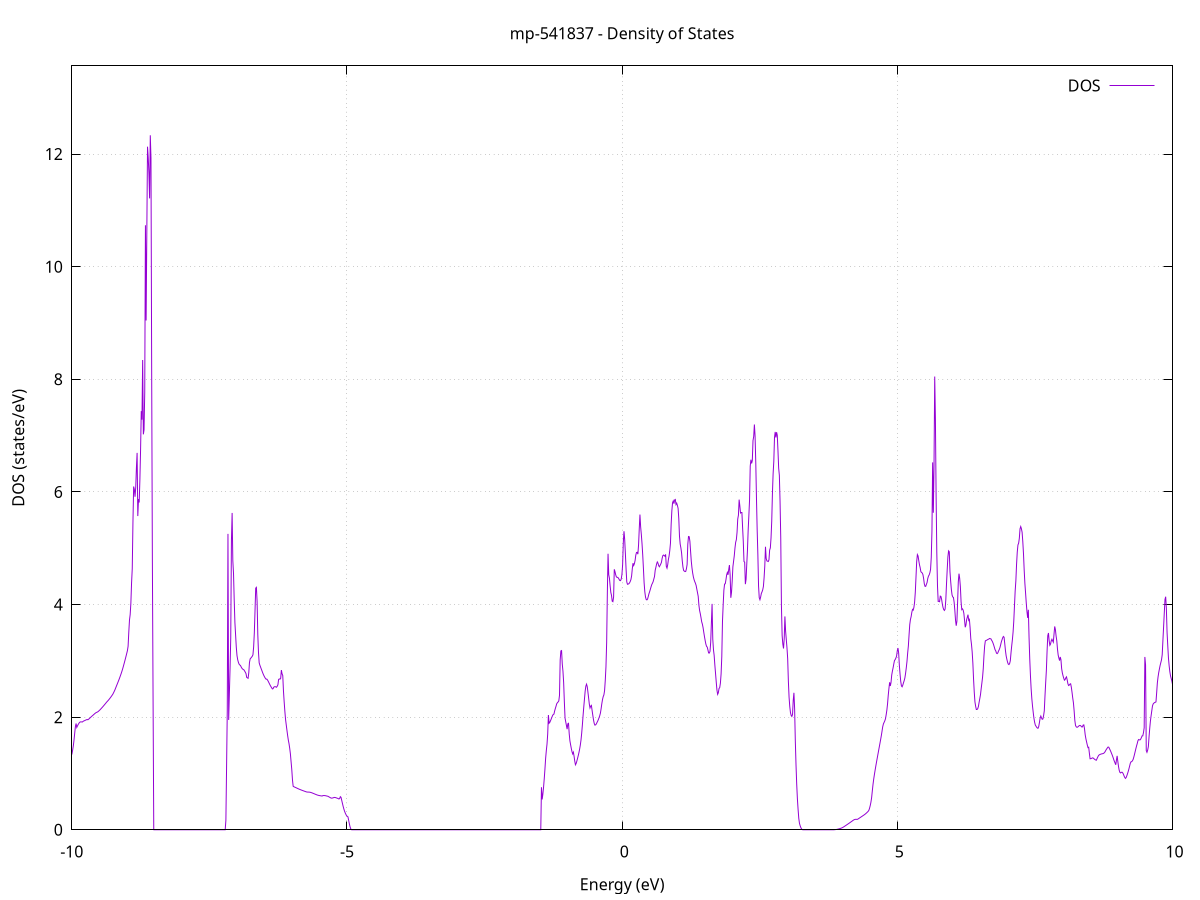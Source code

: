 set title 'mp-541837 - Density of States'
set xlabel 'Energy (eV)'
set ylabel 'DOS (states/eV)'
set grid
set xrange [-10:10]
set yrange [0:13.567]
set xzeroaxis lt -1
set terminal png size 800,600
set output 'mp-541837_dos_gnuplot.png'
plot '-' using 1:2 with lines title 'DOS'
-11.661300 0.000000
-11.648700 0.000000
-11.636100 0.000000
-11.623500 0.000000
-11.610900 0.000000
-11.598300 0.000000
-11.585700 0.000000
-11.573100 0.000000
-11.560500 0.000000
-11.547900 0.000000
-11.535300 0.000000
-11.522700 0.000000
-11.510100 0.000000
-11.497500 0.000000
-11.484900 0.000000
-11.472300 0.000000
-11.459700 0.000000
-11.447100 0.000000
-11.434500 0.000000
-11.421900 0.000000
-11.409300 0.000000
-11.396600 0.000000
-11.384000 0.000000
-11.371400 0.000000
-11.358800 0.000000
-11.346200 0.000000
-11.333600 0.000000
-11.321000 0.000000
-11.308400 0.000000
-11.295800 0.000000
-11.283200 0.000000
-11.270600 0.000000
-11.258000 0.000000
-11.245400 0.000000
-11.232800 0.000000
-11.220200 0.000000
-11.207600 0.000000
-11.195000 0.000000
-11.182400 0.000000
-11.169800 0.000000
-11.157200 0.000000
-11.144600 0.000000
-11.132000 0.000000
-11.119400 0.000000
-11.106800 0.000000
-11.094200 0.000000
-11.081600 0.000000
-11.069000 0.000000
-11.056400 0.000000
-11.043800 0.000000
-11.031200 0.000000
-11.018600 0.000000
-11.006000 0.000000
-10.993400 0.000000
-10.980800 0.000000
-10.968200 0.000000
-10.955600 0.000000
-10.943000 0.000000
-10.930400 0.000000
-10.917800 0.000000
-10.905200 0.000000
-10.892600 0.000000
-10.880000 0.000000
-10.867400 0.000000
-10.854700 0.000000
-10.842100 0.000000
-10.829500 0.000000
-10.816900 0.000000
-10.804300 0.000000
-10.791700 0.000000
-10.779100 0.000000
-10.766500 0.000000
-10.753900 0.000000
-10.741300 0.000000
-10.728700 0.000000
-10.716100 0.000000
-10.703500 0.000000
-10.690900 0.000000
-10.678300 0.000000
-10.665700 0.000000
-10.653100 0.000000
-10.640500 0.000000
-10.627900 0.000000
-10.615300 0.000000
-10.602700 0.000000
-10.590100 0.000000
-10.577500 0.000000
-10.564900 0.000000
-10.552300 0.000000
-10.539700 0.000000
-10.527100 0.000000
-10.514500 0.000700
-10.501900 0.098800
-10.489300 0.296000
-10.476700 0.546300
-10.464100 0.596100
-10.451500 0.750500
-10.438900 0.863900
-10.426300 0.852900
-10.413700 0.813000
-10.401100 0.852200
-10.388500 0.876800
-10.375900 0.882300
-10.363300 0.874800
-10.350700 0.863000
-10.338100 0.843800
-10.325500 0.831800
-10.312900 0.829400
-10.300200 0.842900
-10.287600 0.857400
-10.275000 0.872000
-10.262400 0.886500
-10.249800 0.900500
-10.237200 0.892000
-10.224600 0.889200
-10.212000 0.884100
-10.199400 0.869200
-10.186800 0.864100
-10.174200 0.863200
-10.161600 0.864400
-10.149000 0.867300
-10.136400 0.871700
-10.123800 0.878000
-10.111200 0.886200
-10.098600 0.894400
-10.086000 0.902600
-10.073400 0.910700
-10.060800 0.932000
-10.048200 1.019100
-10.035600 1.179900
-10.023000 1.252900
-10.010400 1.289200
-9.997800 1.345200
-9.985200 1.411600
-9.972600 1.488100
-9.960000 1.590100
-9.947400 1.712700
-9.934800 1.831000
-9.922200 1.887400
-9.909600 1.818100
-9.897000 1.844300
-9.884400 1.868100
-9.871800 1.888900
-9.859200 1.905700
-9.846600 1.915600
-9.834000 1.915500
-9.821400 1.916100
-9.808800 1.913600
-9.796200 1.924000
-9.783600 1.932600
-9.771000 1.936600
-9.758300 1.942900
-9.745700 1.948600
-9.733100 1.954300
-9.720500 1.958900
-9.707900 1.953800
-9.695300 1.963400
-9.682700 1.973900
-9.670100 1.985300
-9.657500 1.997300
-9.644900 2.008900
-9.632300 2.019800
-9.619700 2.030200
-9.607100 2.041300
-9.594500 2.052300
-9.581900 2.063200
-9.569300 2.073300
-9.556700 2.081700
-9.544100 2.087200
-9.531500 2.092700
-9.518900 2.101600
-9.506300 2.113000
-9.493700 2.124600
-9.481100 2.136900
-9.468500 2.150300
-9.455900 2.163900
-9.443300 2.177600
-9.430700 2.191700
-9.418100 2.206400
-9.405500 2.221100
-9.392900 2.235800
-9.380300 2.250900
-9.367700 2.266000
-9.355100 2.279900
-9.342500 2.292900
-9.329900 2.307300
-9.317300 2.322600
-9.304700 2.338200
-9.292100 2.354700
-9.279500 2.372100
-9.266900 2.389900
-9.254300 2.408000
-9.241700 2.432500
-9.229100 2.457300
-9.216400 2.484800
-9.203800 2.516100
-9.191200 2.547100
-9.178600 2.577700
-9.166000 2.608400
-9.153400 2.639500
-9.140800 2.671400
-9.128200 2.704500
-9.115600 2.738900
-9.103000 2.774100
-9.090400 2.811700
-9.077800 2.851600
-9.065200 2.894900
-9.052600 2.939800
-9.040000 2.985900
-9.027400 3.033000
-9.014800 3.081200
-9.002200 3.130300
-8.989600 3.180300
-8.977000 3.258500
-8.964400 3.508900
-8.951800 3.724400
-8.939200 3.821900
-8.926600 4.024800
-8.914000 4.383400
-8.901400 4.636500
-8.888800 5.462500
-8.876200 6.096300
-8.863600 6.048000
-8.851000 5.914500
-8.838400 6.075500
-8.825800 6.427500
-8.813200 6.693400
-8.800600 5.572200
-8.788000 5.873900
-8.775400 5.812700
-8.762800 6.208200
-8.750200 6.750100
-8.737600 7.435000
-8.725000 7.283900
-8.712400 8.342800
-8.699800 7.023000
-8.687200 7.105100
-8.674600 7.768400
-8.661900 10.735600
-8.649300 9.045200
-8.636700 10.615300
-8.624100 12.132200
-8.611500 11.941500
-8.598900 11.665100
-8.586300 11.213300
-8.573700 12.333900
-8.561100 11.929400
-8.548500 8.121800
-8.535900 4.818800
-8.523300 2.354800
-8.510700 0.000900
-8.498100 0.000000
-8.485500 0.000000
-8.472900 0.000000
-8.460300 0.000000
-8.447700 0.000000
-8.435100 0.000000
-8.422500 0.000000
-8.409900 0.000000
-8.397300 0.000000
-8.384700 0.000000
-8.372100 0.000000
-8.359500 0.000000
-8.346900 0.000000
-8.334300 0.000000
-8.321700 0.000000
-8.309100 0.000000
-8.296500 0.000000
-8.283900 0.000000
-8.271300 0.000000
-8.258700 0.000000
-8.246100 0.000000
-8.233500 0.000000
-8.220900 0.000000
-8.208300 0.000000
-8.195700 0.000000
-8.183100 0.000000
-8.170500 0.000000
-8.157900 0.000000
-8.145300 0.000000
-8.132700 0.000000
-8.120000 0.000000
-8.107400 0.000000
-8.094800 0.000000
-8.082200 0.000000
-8.069600 0.000000
-8.057000 0.000000
-8.044400 0.000000
-8.031800 0.000000
-8.019200 0.000000
-8.006600 0.000000
-7.994000 0.000000
-7.981400 0.000000
-7.968800 0.000000
-7.956200 0.000000
-7.943600 0.000000
-7.931000 0.000000
-7.918400 0.000000
-7.905800 0.000000
-7.893200 0.000000
-7.880600 0.000000
-7.868000 0.000000
-7.855400 0.000000
-7.842800 0.000000
-7.830200 0.000000
-7.817600 0.000000
-7.805000 0.000000
-7.792400 0.000000
-7.779800 0.000000
-7.767200 0.000000
-7.754600 0.000000
-7.742000 0.000000
-7.729400 0.000000
-7.716800 0.000000
-7.704200 0.000000
-7.691600 0.000000
-7.679000 0.000000
-7.666400 0.000000
-7.653800 0.000000
-7.641200 0.000000
-7.628600 0.000000
-7.616000 0.000000
-7.603400 0.000000
-7.590800 0.000000
-7.578100 0.000000
-7.565500 0.000000
-7.552900 0.000000
-7.540300 0.000000
-7.527700 0.000000
-7.515100 0.000000
-7.502500 0.000000
-7.489900 0.000000
-7.477300 0.000000
-7.464700 0.000000
-7.452100 0.000000
-7.439500 0.000000
-7.426900 0.000000
-7.414300 0.000000
-7.401700 0.000000
-7.389100 0.000000
-7.376500 0.000000
-7.363900 0.000000
-7.351300 0.000000
-7.338700 0.000000
-7.326100 0.000000
-7.313500 0.000000
-7.300900 0.000000
-7.288300 0.000000
-7.275700 0.000000
-7.263100 0.000000
-7.250500 0.000000
-7.237900 0.000000
-7.225300 0.000000
-7.212700 0.000000
-7.200100 0.167800
-7.187500 1.115200
-7.174900 2.118400
-7.162300 5.255100
-7.149700 1.951200
-7.137100 2.407100
-7.124500 2.862100
-7.111900 3.403200
-7.099300 5.135000
-7.086700 5.627100
-7.074100 4.779700
-7.061500 4.553600
-7.048900 4.082300
-7.036200 3.679100
-7.023600 3.460900
-7.011000 3.242900
-6.998400 3.095500
-6.985800 3.021500
-6.973200 2.975200
-6.960600 2.942300
-6.948000 2.926700
-6.935400 2.918800
-6.922800 2.892900
-6.910200 2.870900
-6.897600 2.856000
-6.885000 2.847200
-6.872400 2.840000
-6.859800 2.819500
-6.847200 2.798300
-6.834600 2.773300
-6.822000 2.707200
-6.809400 2.698600
-6.796800 2.690100
-6.784200 2.786000
-6.771600 2.970600
-6.759000 3.035700
-6.746400 3.049400
-6.733800 3.064700
-6.721200 3.081300
-6.708600 3.106000
-6.696000 3.245200
-6.683400 3.496800
-6.670800 3.888700
-6.658200 4.291600
-6.645600 4.305300
-6.633000 4.056000
-6.620400 3.472300
-6.607800 3.149800
-6.595200 2.964300
-6.582600 2.923500
-6.570000 2.890200
-6.557400 2.857000
-6.544800 2.823800
-6.532200 2.790500
-6.519600 2.759700
-6.507000 2.733100
-6.494400 2.709200
-6.481700 2.688700
-6.469100 2.674600
-6.456500 2.676200
-6.443900 2.660200
-6.431300 2.638000
-6.418700 2.612500
-6.406100 2.587900
-6.393500 2.563000
-6.380900 2.541400
-6.368300 2.521400
-6.355700 2.501300
-6.343100 2.505500
-6.330500 2.531900
-6.317900 2.539700
-6.305300 2.542200
-6.292700 2.537400
-6.280100 2.531500
-6.267500 2.550000
-6.254900 2.574900
-6.242300 2.668700
-6.229700 2.679400
-6.217100 2.674800
-6.204500 2.688300
-6.191900 2.836700
-6.179300 2.769100
-6.166700 2.740600
-6.154100 2.469300
-6.141500 2.277400
-6.128900 2.109200
-6.116300 1.963600
-6.103700 1.865300
-6.091100 1.770000
-6.078500 1.677300
-6.065900 1.594700
-6.053300 1.530500
-6.040700 1.448800
-6.028100 1.349800
-6.015500 1.209100
-6.002900 1.070800
-5.990300 0.886900
-5.977700 0.772800
-5.965100 0.764700
-5.952500 0.759000
-5.939800 0.753300
-5.927200 0.747600
-5.914600 0.741900
-5.902000 0.736200
-5.889400 0.730500
-5.876800 0.724800
-5.864200 0.719300
-5.851600 0.714200
-5.839000 0.709300
-5.826400 0.704600
-5.813800 0.700000
-5.801200 0.695400
-5.788600 0.690900
-5.776000 0.686400
-5.763400 0.681900
-5.750800 0.677400
-5.738200 0.673000
-5.725600 0.670700
-5.713000 0.669600
-5.700400 0.669500
-5.687800 0.669100
-5.675200 0.667000
-5.662600 0.664100
-5.650000 0.660400
-5.637400 0.656200
-5.624800 0.651300
-5.612200 0.646200
-5.599600 0.641100
-5.587000 0.636000
-5.574400 0.630900
-5.561800 0.625800
-5.549200 0.620800
-5.536600 0.616400
-5.524000 0.612900
-5.511400 0.609800
-5.498800 0.607100
-5.486200 0.604700
-5.473600 0.602600
-5.461000 0.600900
-5.448400 0.600200
-5.435800 0.607900
-5.423200 0.608100
-5.410600 0.607700
-5.397900 0.606300
-5.385300 0.603900
-5.372700 0.601000
-5.360100 0.597900
-5.347500 0.595800
-5.334900 0.588700
-5.322300 0.581600
-5.309700 0.574400
-5.297100 0.567300
-5.284500 0.561800
-5.271900 0.562500
-5.259300 0.565000
-5.246700 0.569000
-5.234100 0.573900
-5.221500 0.573800
-5.208900 0.571500
-5.196300 0.567700
-5.183700 0.563000
-5.171100 0.558600
-5.158500 0.553600
-5.145900 0.546700
-5.133300 0.555100
-5.120700 0.587300
-5.108100 0.576200
-5.095500 0.523700
-5.082900 0.470800
-5.070300 0.419300
-5.057700 0.372900
-5.045100 0.333800
-5.032500 0.300900
-5.019900 0.273600
-5.007300 0.251000
-4.994700 0.238500
-4.982100 0.229500
-4.969500 0.169500
-4.956900 0.108700
-4.944300 0.054200
-4.931700 0.018000
-4.919100 0.001300
-4.906500 0.000000
-4.893900 0.000000
-4.881300 0.000000
-4.868700 0.000000
-4.856100 0.000000
-4.843400 0.000000
-4.830800 0.000000
-4.818200 0.000000
-4.805600 0.000000
-4.793000 0.000000
-4.780400 0.000000
-4.767800 0.000000
-4.755200 0.000000
-4.742600 0.000000
-4.730000 0.000000
-4.717400 0.000000
-4.704800 0.000000
-4.692200 0.000000
-4.679600 0.000000
-4.667000 0.000000
-4.654400 0.000000
-4.641800 0.000000
-4.629200 0.000000
-4.616600 0.000000
-4.604000 0.000000
-4.591400 0.000000
-4.578800 0.000000
-4.566200 0.000000
-4.553600 0.000000
-4.541000 0.000000
-4.528400 0.000000
-4.515800 0.000000
-4.503200 0.000000
-4.490600 0.000000
-4.478000 0.000000
-4.465400 0.000000
-4.452800 0.000000
-4.440200 0.000000
-4.427600 0.000000
-4.415000 0.000000
-4.402400 0.000000
-4.389800 0.000000
-4.377200 0.000000
-4.364600 0.000000
-4.352000 0.000000
-4.339400 0.000000
-4.326800 0.000000
-4.314200 0.000000
-4.301500 0.000000
-4.288900 0.000000
-4.276300 0.000000
-4.263700 0.000000
-4.251100 0.000000
-4.238500 0.000000
-4.225900 0.000000
-4.213300 0.000000
-4.200700 0.000000
-4.188100 0.000000
-4.175500 0.000000
-4.162900 0.000000
-4.150300 0.000000
-4.137700 0.000000
-4.125100 0.000000
-4.112500 0.000000
-4.099900 0.000000
-4.087300 0.000000
-4.074700 0.000000
-4.062100 0.000000
-4.049500 0.000000
-4.036900 0.000000
-4.024300 0.000000
-4.011700 0.000000
-3.999100 0.000000
-3.986500 0.000000
-3.973900 0.000000
-3.961300 0.000000
-3.948700 0.000000
-3.936100 0.000000
-3.923500 0.000000
-3.910900 0.000000
-3.898300 0.000000
-3.885700 0.000000
-3.873100 0.000000
-3.860500 0.000000
-3.847900 0.000000
-3.835300 0.000000
-3.822700 0.000000
-3.810100 0.000000
-3.797500 0.000000
-3.784900 0.000000
-3.772300 0.000000
-3.759600 0.000000
-3.747000 0.000000
-3.734400 0.000000
-3.721800 0.000000
-3.709200 0.000000
-3.696600 0.000000
-3.684000 0.000000
-3.671400 0.000000
-3.658800 0.000000
-3.646200 0.000000
-3.633600 0.000000
-3.621000 0.000000
-3.608400 0.000000
-3.595800 0.000000
-3.583200 0.000000
-3.570600 0.000000
-3.558000 0.000000
-3.545400 0.000000
-3.532800 0.000000
-3.520200 0.000000
-3.507600 0.000000
-3.495000 0.000000
-3.482400 0.000000
-3.469800 0.000000
-3.457200 0.000000
-3.444600 0.000000
-3.432000 0.000000
-3.419400 0.000000
-3.406800 0.000000
-3.394200 0.000000
-3.381600 0.000000
-3.369000 0.000000
-3.356400 0.000000
-3.343800 0.000000
-3.331200 0.000000
-3.318600 0.000000
-3.306000 0.000000
-3.293400 0.000000
-3.280800 0.000000
-3.268200 0.000000
-3.255600 0.000000
-3.243000 0.000000
-3.230400 0.000000
-3.217800 0.000000
-3.205100 0.000000
-3.192500 0.000000
-3.179900 0.000000
-3.167300 0.000000
-3.154700 0.000000
-3.142100 0.000000
-3.129500 0.000000
-3.116900 0.000000
-3.104300 0.000000
-3.091700 0.000000
-3.079100 0.000000
-3.066500 0.000000
-3.053900 0.000000
-3.041300 0.000000
-3.028700 0.000000
-3.016100 0.000000
-3.003500 0.000000
-2.990900 0.000000
-2.978300 0.000000
-2.965700 0.000000
-2.953100 0.000000
-2.940500 0.000000
-2.927900 0.000000
-2.915300 0.000000
-2.902700 0.000000
-2.890100 0.000000
-2.877500 0.000000
-2.864900 0.000000
-2.852300 0.000000
-2.839700 0.000000
-2.827100 0.000000
-2.814500 0.000000
-2.801900 0.000000
-2.789300 0.000000
-2.776700 0.000000
-2.764100 0.000000
-2.751500 0.000000
-2.738900 0.000000
-2.726300 0.000000
-2.713700 0.000000
-2.701100 0.000000
-2.688500 0.000000
-2.675900 0.000000
-2.663200 0.000000
-2.650600 0.000000
-2.638000 0.000000
-2.625400 0.000000
-2.612800 0.000000
-2.600200 0.000000
-2.587600 0.000000
-2.575000 0.000000
-2.562400 0.000000
-2.549800 0.000000
-2.537200 0.000000
-2.524600 0.000000
-2.512000 0.000000
-2.499400 0.000000
-2.486800 0.000000
-2.474200 0.000000
-2.461600 0.000000
-2.449000 0.000000
-2.436400 0.000000
-2.423800 0.000000
-2.411200 0.000000
-2.398600 0.000000
-2.386000 0.000000
-2.373400 0.000000
-2.360800 0.000000
-2.348200 0.000000
-2.335600 0.000000
-2.323000 0.000000
-2.310400 0.000000
-2.297800 0.000000
-2.285200 0.000000
-2.272600 0.000000
-2.260000 0.000000
-2.247400 0.000000
-2.234800 0.000000
-2.222200 0.000000
-2.209600 0.000000
-2.197000 0.000000
-2.184400 0.000000
-2.171800 0.000000
-2.159200 0.000000
-2.146600 0.000000
-2.134000 0.000000
-2.121300 0.000000
-2.108700 0.000000
-2.096100 0.000000
-2.083500 0.000000
-2.070900 0.000000
-2.058300 0.000000
-2.045700 0.000000
-2.033100 0.000000
-2.020500 0.000000
-2.007900 0.000000
-1.995300 0.000000
-1.982700 0.000000
-1.970100 0.000000
-1.957500 0.000000
-1.944900 0.000000
-1.932300 0.000000
-1.919700 0.000000
-1.907100 0.000000
-1.894500 0.000000
-1.881900 0.000000
-1.869300 0.000000
-1.856700 0.000000
-1.844100 0.000000
-1.831500 0.000000
-1.818900 0.000000
-1.806300 0.000000
-1.793700 0.000000
-1.781100 0.000000
-1.768500 0.000000
-1.755900 0.000000
-1.743300 0.000000
-1.730700 0.000000
-1.718100 0.000000
-1.705500 0.000000
-1.692900 0.000000
-1.680300 0.000000
-1.667700 0.000000
-1.655100 0.000000
-1.642500 0.000000
-1.629900 0.000000
-1.617300 0.000000
-1.604700 0.000000
-1.592100 0.000000
-1.579500 0.000000
-1.566800 0.000000
-1.554200 0.000000
-1.541600 0.000000
-1.529000 0.000000
-1.516400 0.000000
-1.503800 0.000000
-1.491200 0.000000
-1.478600 0.000000
-1.466000 0.755600
-1.453400 0.538500
-1.440800 0.631200
-1.428200 0.752200
-1.415600 0.904300
-1.403000 1.075500
-1.390400 1.267100
-1.377800 1.406400
-1.365200 1.521900
-1.352600 1.701900
-1.340000 2.037800
-1.327400 1.892500
-1.314800 1.906800
-1.302200 1.935300
-1.289600 1.965700
-1.277000 1.997200
-1.264400 2.027900
-1.251800 2.047900
-1.239200 2.054500
-1.226600 2.110100
-1.214000 2.153800
-1.201400 2.194100
-1.188800 2.237600
-1.176200 2.256900
-1.163600 2.270300
-1.151000 2.288700
-1.138400 2.386300
-1.125800 3.017300
-1.113200 3.176600
-1.100600 3.182500
-1.088000 2.944500
-1.075400 2.815500
-1.062800 2.613400
-1.050200 2.274400
-1.037600 1.983200
-1.024900 1.917000
-1.012300 1.851800
-0.999700 1.787200
-0.987100 1.882500
-0.974500 1.890600
-0.961900 1.707900
-0.949300 1.581200
-0.936700 1.511400
-0.924100 1.445900
-0.911500 1.387400
-0.898900 1.348000
-0.886300 1.377700
-0.873700 1.307000
-0.861100 1.219500
-0.848500 1.153900
-0.835900 1.177600
-0.823300 1.218800
-0.810700 1.266200
-0.798100 1.315300
-0.785500 1.368200
-0.772900 1.430200
-0.760300 1.502400
-0.747700 1.593300
-0.735100 1.715000
-0.722500 1.862900
-0.709900 2.029100
-0.697300 2.180400
-0.684700 2.320900
-0.672100 2.461200
-0.659500 2.550000
-0.646900 2.585900
-0.634300 2.542600
-0.621700 2.444800
-0.609100 2.340000
-0.596500 2.231200
-0.583900 2.163700
-0.571300 2.196100
-0.558700 2.209200
-0.546100 2.119500
-0.533500 2.035700
-0.520900 1.955000
-0.508300 1.892500
-0.495700 1.859100
-0.483000 1.862300
-0.470400 1.877800
-0.457800 1.903800
-0.445200 1.927900
-0.432600 1.956800
-0.420000 1.989800
-0.407400 2.025600
-0.394800 2.072500
-0.382200 2.149300
-0.369600 2.237900
-0.357000 2.311900
-0.344400 2.364800
-0.331800 2.394300
-0.319200 2.472000
-0.306600 2.652500
-0.294000 2.896200
-0.281400 3.326000
-0.268800 4.213800
-0.256200 4.902600
-0.243600 4.530000
-0.231000 4.468500
-0.218400 4.333300
-0.205800 4.215500
-0.193200 4.162600
-0.180600 4.059600
-0.168000 4.051200
-0.155400 4.134200
-0.142800 4.625800
-0.130200 4.585100
-0.117600 4.530100
-0.105000 4.492400
-0.092400 4.482900
-0.079800 4.483200
-0.067200 4.468000
-0.054600 4.446400
-0.042000 4.426500
-0.029400 4.424500
-0.016800 4.453300
-0.004200 4.530900
0.008400 4.700600
0.021000 5.100200
0.033600 5.302600
0.046200 5.155300
0.058800 4.904700
0.071500 4.626000
0.084100 4.402600
0.096700 4.360300
0.109300 4.363200
0.121900 4.370200
0.134500 4.385200
0.147100 4.410500
0.159700 4.444100
0.172300 4.510900
0.184900 4.640000
0.197500 4.734900
0.210100 4.694500
0.222700 4.726800
0.235300 4.782800
0.247900 4.876600
0.260500 4.924400
0.273100 4.927700
0.285700 4.895200
0.298300 5.059600
0.310900 5.345500
0.323500 5.597700
0.336100 5.379200
0.348700 5.243500
0.361300 5.080100
0.373900 4.882300
0.386500 4.644000
0.399100 4.388700
0.411700 4.228200
0.424300 4.135000
0.436900 4.089800
0.449500 4.082500
0.462100 4.097600
0.474700 4.144100
0.487300 4.192700
0.499900 4.229700
0.512500 4.271200
0.525100 4.313900
0.537700 4.353300
0.550300 4.378000
0.562900 4.406200
0.575500 4.452600
0.588100 4.498600
0.600700 4.608800
0.613400 4.662300
0.626000 4.720000
0.638600 4.757100
0.651200 4.736000
0.663800 4.690700
0.676400 4.671100
0.689000 4.694100
0.701600 4.719200
0.714200 4.750100
0.726800 4.821500
0.739400 4.868800
0.752000 4.879200
0.764600 4.869300
0.777200 4.858500
0.789800 4.891300
0.802400 4.679100
0.815000 4.646300
0.827600 4.705000
0.840200 4.800300
0.852800 4.862200
0.865400 4.957700
0.878000 5.089700
0.890600 5.427300
0.903200 5.667100
0.915800 5.807500
0.928400 5.840400
0.941000 5.791600
0.953600 5.858400
0.966200 5.866300
0.978800 5.776700
0.991400 5.799900
1.004000 5.760100
1.016600 5.710200
1.029200 5.527700
1.041800 5.216200
1.054400 5.075100
1.067000 5.007800
1.079600 4.921600
1.092200 4.777600
1.104800 4.666900
1.117400 4.604500
1.130000 4.594400
1.142600 4.585200
1.155300 4.588500
1.167900 4.635300
1.180500 4.711300
1.193100 5.072100
1.205700 5.208500
1.218300 5.205300
1.230900 5.124500
1.243500 4.946000
1.256100 4.772700
1.268700 4.652000
1.281300 4.561200
1.293900 4.492200
1.306500 4.443700
1.319100 4.407600
1.331700 4.378300
1.344300 4.339300
1.356900 4.273900
1.369500 4.209500
1.382100 4.145900
1.394700 3.989700
1.407300 3.895500
1.419900 3.838000
1.432500 3.769600
1.445100 3.694400
1.457700 3.652300
1.470300 3.591600
1.482900 3.509700
1.495500 3.431800
1.508100 3.362600
1.520700 3.299600
1.533300 3.258500
1.545900 3.244400
1.558500 3.195200
1.571100 3.140500
1.583700 3.138100
1.596300 3.168200
1.608900 3.329500
1.621500 3.668800
1.634100 4.012300
1.646700 3.386900
1.659300 3.198400
1.671900 3.096500
1.684500 2.924300
1.697200 2.774800
1.709800 2.623800
1.722400 2.482200
1.735000 2.404900
1.747600 2.432600
1.760200 2.509100
1.772800 2.524700
1.785400 2.604300
1.798000 2.768500
1.810600 3.076000
1.823200 3.704700
1.835800 3.997500
1.848400 4.252600
1.861000 4.363300
1.873600 4.369300
1.886200 4.441100
1.898800 4.525600
1.911400 4.569000
1.924000 4.528700
1.936600 4.623300
1.949200 4.701700
1.961800 4.529800
1.974400 4.120000
1.987000 4.215200
1.999600 4.416500
2.012200 4.669000
2.024800 4.768200
2.037400 4.866700
2.050000 5.003200
2.062600 5.105200
2.075200 5.152400
2.087800 5.283300
2.100400 5.518300
2.113000 5.587100
2.125600 5.863900
2.138200 5.754200
2.150800 5.625800
2.163400 5.635000
2.176000 5.635000
2.188600 5.369900
2.201200 5.118100
2.213800 4.765000
2.226400 4.752600
2.239000 4.362200
2.251700 4.448900
2.264300 4.717700
2.276900 4.963300
2.289500 5.311800
2.302100 5.574300
2.314700 5.852000
2.327300 6.459400
2.339900 6.572500
2.352500 6.506700
2.365100 6.555700
2.377700 6.911400
2.390300 6.985000
2.402900 7.197700
2.415500 6.989900
2.428100 6.518600
2.440700 5.892400
2.453300 5.332200
2.465900 4.890700
2.478500 4.328700
2.491100 4.121500
2.503700 4.085700
2.516300 4.132400
2.528900 4.196500
2.541500 4.225100
2.554100 4.260800
2.566700 4.321300
2.579300 4.476700
2.591900 4.687500
2.604500 5.026300
2.617100 4.820000
2.629700 4.775200
2.642300 4.770100
2.654900 4.764200
2.667500 4.793400
2.680100 4.966600
2.692700 5.005900
2.705300 5.184200
2.717900 5.480100
2.730500 5.963700
2.743100 6.322300
2.755700 6.543000
2.768300 6.967000
2.780900 7.066100
2.793600 6.967100
2.806200 7.060900
2.818800 7.006900
2.831400 6.733800
2.844000 6.422100
2.856600 6.295200
2.869200 5.833500
2.881800 5.182500
2.894400 3.974400
2.907000 3.449300
2.919600 3.297900
2.932200 3.219800
2.944800 3.394900
2.957400 3.789500
2.970000 3.528400
2.982600 3.378500
2.995200 3.230300
3.007800 3.038100
3.020400 2.637600
3.033000 2.354600
3.045600 2.189800
3.058200 2.080800
3.070800 2.031300
3.083400 2.013500
3.096000 2.047000
3.108600 2.298000
3.121200 2.432700
3.133800 2.154100
3.146400 1.585000
3.159000 1.158300
3.171600 0.814300
3.184200 0.550900
3.196800 0.363400
3.209400 0.203900
3.222000 0.114500
3.234600 0.071400
3.247200 0.038300
3.259800 0.015500
3.272400 0.002800
3.285000 0.000000
3.297600 0.000000
3.310200 0.000000
3.322800 0.000000
3.335500 0.000000
3.348100 0.000000
3.360700 0.000000
3.373300 0.000000
3.385900 0.000000
3.398500 0.000000
3.411100 0.000000
3.423700 0.000000
3.436300 0.000000
3.448900 0.000000
3.461500 0.000000
3.474100 0.000000
3.486700 0.000000
3.499300 0.000000
3.511900 0.000000
3.524500 0.000000
3.537100 0.000000
3.549700 0.000000
3.562300 0.000000
3.574900 0.000000
3.587500 0.000000
3.600100 0.000000
3.612700 0.000000
3.625300 0.000000
3.637900 0.000000
3.650500 0.000000
3.663100 0.000000
3.675700 0.000000
3.688300 0.000000
3.700900 0.000000
3.713500 0.000000
3.726100 0.000000
3.738700 0.000000
3.751300 0.000000
3.763900 0.000000
3.776500 0.000000
3.789100 0.000000
3.801700 0.000000
3.814300 0.000000
3.826900 0.000000
3.839500 0.000200
3.852100 0.000800
3.864700 0.001800
3.877300 0.003300
3.890000 0.005200
3.902600 0.007500
3.915200 0.010100
3.927800 0.013100
3.940400 0.016400
3.953000 0.020100
3.965600 0.024100
3.978200 0.028400
3.990800 0.033200
4.003400 0.038900
4.016000 0.045700
4.028600 0.053400
4.041200 0.061600
4.053800 0.069800
4.066400 0.078100
4.079000 0.086500
4.091600 0.094900
4.104200 0.103300
4.116800 0.111800
4.129400 0.120400
4.142000 0.129000
4.154600 0.137700
4.167200 0.146400
4.179800 0.155300
4.192400 0.164500
4.205000 0.172800
4.217600 0.179300
4.230200 0.183800
4.242800 0.186000
4.255400 0.186200
4.268000 0.183900
4.280600 0.188100
4.293200 0.196200
4.305800 0.204400
4.318400 0.212600
4.331000 0.220900
4.343600 0.229200
4.356200 0.237400
4.368800 0.245800
4.381400 0.254100
4.394000 0.262400
4.406600 0.271200
4.419200 0.280900
4.431900 0.291600
4.444500 0.302800
4.457100 0.314700
4.469700 0.327300
4.482300 0.344300
4.494900 0.380300
4.507500 0.429000
4.520100 0.488100
4.532700 0.567900
4.545300 0.687300
4.557900 0.802200
4.570500 0.896800
4.583100 0.978400
4.595700 1.053900
4.608300 1.126400
4.620900 1.196900
4.633500 1.265000
4.646100 1.332500
4.658700 1.399500
4.671300 1.466800
4.683900 1.533100
4.696500 1.600700
4.709100 1.670300
4.721700 1.747700
4.734300 1.828400
4.746900 1.879100
4.759500 1.906800
4.772100 1.934200
4.784700 1.969700
4.797300 2.041800
4.809900 2.124100
4.822500 2.237400
4.835100 2.389100
4.847700 2.511600
4.860300 2.619300
4.872900 2.553700
4.885500 2.616300
4.898100 2.747100
4.910700 2.817900
4.923300 2.877200
4.935900 2.944400
4.948500 3.006400
4.961100 3.022200
4.973800 3.049600
4.986400 3.083900
4.999000 3.176300
5.011600 3.228000
5.024200 3.141200
5.036800 2.923700
5.049400 2.767100
5.062000 2.635900
5.074600 2.554800
5.087200 2.539400
5.099800 2.569200
5.112400 2.612000
5.125000 2.649600
5.137600 2.698200
5.150200 2.779500
5.162800 2.877300
5.175400 2.988200
5.188000 3.139100
5.200600 3.264000
5.213200 3.460500
5.225800 3.643000
5.238400 3.735200
5.251000 3.786200
5.263600 3.862400
5.276200 3.914100
5.288800 3.902100
5.301400 3.949700
5.314000 4.043000
5.326600 4.217000
5.339200 4.484200
5.351800 4.762000
5.364400 4.887300
5.377000 4.863100
5.389600 4.782500
5.402200 4.708900
5.414800 4.657200
5.427400 4.586100
5.440000 4.569300
5.452600 4.561200
5.465200 4.532100
5.477800 4.463200
5.490400 4.368000
5.503000 4.324000
5.515600 4.322700
5.528300 4.358400
5.540900 4.392700
5.553500 4.463600
5.566100 4.505400
5.578700 4.526600
5.591300 4.563300
5.603900 4.624900
5.616500 4.835700
5.629100 5.303400
5.641700 6.524800
5.654300 5.631100
5.666900 6.473600
5.679500 8.049900
5.692100 7.291200
5.704700 5.941000
5.717300 4.922500
5.729900 4.330800
5.742500 4.055700
5.755100 4.058500
5.767700 4.051300
5.780300 4.149800
5.792900 4.142700
5.805500 4.088800
5.818100 4.007700
5.830700 3.947800
5.843300 3.909700
5.855900 3.895600
5.868500 3.920000
5.881100 4.084600
5.893700 4.365800
5.906300 4.616700
5.918900 4.848100
5.931500 4.953600
5.944100 4.937400
5.956700 4.585000
5.969300 4.414300
5.981900 4.267400
5.994500 4.170800
6.007100 4.135600
6.019700 4.125900
6.032300 4.041700
6.044900 3.899800
6.057500 3.723200
6.070200 3.624300
6.082800 3.705500
6.095400 4.045500
6.108000 4.404000
6.120600 4.549000
6.133200 4.465100
6.145800 4.315000
6.158400 4.051100
6.171000 3.910300
6.183600 3.923800
6.196200 3.901500
6.208800 3.845200
6.221400 3.723900
6.234000 3.596900
6.246600 3.634200
6.259200 3.730100
6.271800 3.776700
6.284400 3.820500
6.297000 3.719100
6.309600 3.735700
6.322200 3.588800
6.334800 3.393900
6.347400 3.294300
6.360000 3.159800
6.372600 2.959200
6.385200 2.676300
6.397800 2.445900
6.410400 2.270200
6.423000 2.194600
6.435600 2.136200
6.448200 2.136500
6.460800 2.149700
6.473400 2.189900
6.486000 2.262800
6.498600 2.329600
6.511200 2.400000
6.523800 2.506600
6.536400 2.606500
6.549000 2.710700
6.561600 2.863300
6.574200 3.088300
6.586800 3.264600
6.599400 3.354600
6.612100 3.362300
6.624700 3.366500
6.637300 3.376000
6.649900 3.381800
6.662500 3.387500
6.675100 3.397500
6.687700 3.394000
6.700300 3.391300
6.712900 3.366800
6.725500 3.347300
6.738100 3.317600
6.750700 3.282200
6.763300 3.240600
6.775900 3.198000
6.788500 3.177300
6.801100 3.137700
6.813700 3.128800
6.826300 3.141700
6.838900 3.174600
6.851500 3.199200
6.864100 3.232700
6.876700 3.281600
6.889300 3.334200
6.901900 3.372300
6.914500 3.410700
6.927100 3.432900
6.939700 3.420000
6.952300 3.304300
6.964900 3.180800
6.977500 3.088500
6.990100 3.028800
7.002700 2.978000
7.015300 2.943400
7.027900 2.934200
7.040500 2.952000
7.053100 3.002300
7.065700 3.142500
7.078300 3.266200
7.090900 3.376800
7.103500 3.513000
7.116100 3.706900
7.128700 3.976000
7.141300 4.240600
7.153900 4.421600
7.166600 4.714100
7.179200 4.930000
7.191800 5.058800
7.204400 5.090000
7.217000 5.177800
7.229600 5.345500
7.242200 5.385100
7.254800 5.346200
7.267400 5.283200
7.280000 5.115500
7.292600 4.899100
7.305200 4.611500
7.317800 4.376900
7.330400 4.205000
7.343000 4.026600
7.355600 3.874400
7.368200 3.763700
7.380800 3.907000
7.393400 3.423000
7.406000 3.040100
7.418600 2.744000
7.431200 2.508100
7.443800 2.330800
7.456400 2.198300
7.469000 2.086800
7.481600 1.984800
7.494200 1.912600
7.506800 1.861800
7.519400 1.840200
7.532000 1.820700
7.544600 1.806300
7.557200 1.803400
7.569800 1.836600
7.582400 1.905900
7.595000 1.984400
7.607600 2.019500
7.620200 1.986100
7.632800 1.961600
7.645400 1.968100
7.658000 2.028600
7.670600 2.113900
7.683200 2.378400
7.695800 2.615000
7.708500 2.834300
7.721100 3.172200
7.733700 3.446600
7.746300 3.494600
7.758900 3.354700
7.771500 3.276500
7.784100 3.298600
7.796700 3.355500
7.809300 3.383600
7.821900 3.356000
7.834500 3.331000
7.847100 3.473000
7.859700 3.611300
7.872300 3.556000
7.884900 3.441000
7.897500 3.357500
7.910100 3.209200
7.922700 3.102800
7.935300 3.049700
7.947900 3.004800
7.960500 3.068600
7.973100 3.019900
7.985700 2.863700
7.998300 2.787200
8.010900 2.735400
8.023500 2.693000
8.036100 2.656600
8.048700 2.666900
8.061300 2.698300
8.073900 2.715700
8.086500 2.662300
8.099100 2.595400
8.111700 2.562100
8.124300 2.569300
8.136900 2.586900
8.149500 2.592800
8.162100 2.530100
8.174700 2.439700
8.187300 2.339900
8.199900 2.254400
8.212500 2.114500
8.225100 1.944000
8.237700 1.853600
8.250400 1.829300
8.263000 1.820400
8.275600 1.823100
8.288200 1.834700
8.300800 1.846100
8.313400 1.852600
8.326000 1.851400
8.338600 1.840500
8.351200 1.825800
8.363800 1.826900
8.376400 1.860000
8.389000 1.862900
8.401600 1.790800
8.414200 1.684300
8.426800 1.614500
8.439400 1.558800
8.452000 1.504500
8.464600 1.459200
8.477200 1.465400
8.489800 1.358300
8.502400 1.260800
8.515000 1.262700
8.527600 1.267900
8.540200 1.274100
8.552800 1.278000
8.565400 1.268700
8.578000 1.257700
8.590600 1.246900
8.603200 1.239700
8.615800 1.234800
8.628400 1.262400
8.641000 1.290100
8.653600 1.313600
8.666200 1.328900
8.678800 1.335700
8.691400 1.341000
8.704000 1.345500
8.716600 1.348900
8.729200 1.351100
8.741800 1.354300
8.754400 1.362400
8.767000 1.374700
8.779600 1.394600
8.792200 1.418200
8.804900 1.436900
8.817500 1.454600
8.830100 1.470000
8.842700 1.465300
8.855300 1.439800
8.867900 1.413700
8.880500 1.385600
8.893100 1.355000
8.905700 1.324000
8.918300 1.289600
8.930900 1.251500
8.943500 1.216800
8.956100 1.185700
8.968700 1.154400
8.981300 1.237600
8.993900 1.312300
9.006500 1.213900
9.019100 1.123300
9.031700 1.057100
9.044300 1.019600
9.056900 1.009600
9.069500 1.019400
9.082100 1.022900
9.094700 1.011600
9.107300 0.989100
9.119900 0.956400
9.132500 0.929400
9.145100 0.912600
9.157700 0.927100
9.170300 0.959200
9.182900 0.995800
9.195500 1.036300
9.208100 1.081800
9.220700 1.130300
9.233300 1.180600
9.245900 1.206900
9.258500 1.210200
9.271100 1.224400
9.283700 1.247200
9.296300 1.287800
9.308900 1.336100
9.321500 1.388200
9.334100 1.439100
9.346800 1.488800
9.359400 1.532300
9.372000 1.581900
9.384600 1.603100
9.397200 1.597400
9.409800 1.595900
9.422400 1.610500
9.435000 1.636600
9.447600 1.667700
9.460200 1.668500
9.472800 1.726000
9.485400 1.811500
9.498000 3.069200
9.510600 2.927500
9.523200 1.407100
9.535800 1.375800
9.548400 1.413400
9.561000 1.475400
9.573600 1.647800
9.586200 1.799400
9.598800 1.932400
9.611400 2.027100
9.624000 2.115300
9.636600 2.201900
9.649200 2.235500
9.661800 2.249000
9.674400 2.259900
9.687000 2.264100
9.699600 2.270500
9.712200 2.432700
9.724800 2.608700
9.737400 2.714300
9.750000 2.793000
9.762600 2.858500
9.775200 2.919600
9.787800 2.969200
9.800400 3.018900
9.813000 3.108500
9.825600 3.356600
9.838200 3.601700
9.850800 3.850500
9.863400 4.090800
9.876000 4.139300
9.888700 3.927000
9.901300 3.505000
9.913900 3.272500
9.926500 3.050600
9.939100 2.912200
9.951700 2.807600
9.964300 2.731600
9.976900 2.686800
9.989500 2.637100
10.002100 2.572800
10.014700 2.502000
10.027300 2.398000
10.039900 2.302000
10.052500 2.219200
10.065100 2.161400
10.077700 2.118200
10.090300 2.088600
10.102900 2.071200
10.115500 2.180100
10.128100 2.154900
10.140700 2.159700
10.153300 2.163700
10.165900 2.127200
10.178500 2.094300
10.191100 2.097100
10.203700 2.051900
10.216300 1.868600
10.228900 1.736800
10.241500 1.644000
10.254100 1.586600
10.266700 1.553200
10.279300 1.535200
10.291900 1.522600
10.304500 1.517500
10.317100 1.523100
10.329700 1.539100
10.342300 1.566900
10.354900 1.618500
10.367500 1.717800
10.380100 1.827000
10.392700 1.946800
10.405300 2.150100
10.417900 2.282600
10.430500 2.398700
10.443200 2.572700
10.455800 2.646500
10.468400 2.653400
10.481000 2.671900
10.493600 2.786100
10.506200 3.037000
10.518800 3.323400
10.531400 3.541600
10.544000 3.727600
10.556600 3.745900
10.569200 3.555500
10.581800 3.522200
10.594400 3.485500
10.607000 3.372300
10.619600 3.221800
10.632200 2.951700
10.644800 2.763800
10.657400 2.772000
10.670000 2.818200
10.682600 2.860400
10.695200 2.905600
10.707800 2.948700
10.720400 2.976900
10.733000 3.021700
10.745600 3.072400
10.758200 3.134100
10.770800 3.163200
10.783400 3.174300
10.796000 3.194200
10.808600 3.220400
10.821200 3.083200
10.833800 2.954400
10.846400 2.885400
10.859000 2.871200
10.871600 2.873800
10.884200 2.841700
10.896800 2.797000
10.909400 2.763300
10.922000 2.730000
10.934600 2.684500
10.947200 2.687000
10.959800 2.618700
10.972400 2.554100
10.985100 2.516500
10.997700 2.484800
11.010300 2.436700
11.022900 2.390600
11.035500 2.364800
11.048100 2.336200
11.060700 2.289200
11.073300 2.268600
11.085900 2.261200
11.098500 2.274600
11.111100 2.322100
11.123700 2.396600
11.136300 2.492700
11.148900 2.689500
11.161500 2.613000
11.174100 2.646200
11.186700 2.684700
11.199300 2.705300
11.211900 2.631500
11.224500 2.588500
11.237100 2.510400
11.249700 2.441500
11.262300 2.414000
11.274900 2.393000
11.287500 2.370800
11.300100 2.351300
11.312700 2.337300
11.325300 2.419600
11.337900 2.245200
11.350500 2.111100
11.363100 2.092700
11.375700 2.063800
11.388300 1.998100
11.400900 1.923900
11.413500 1.877100
11.426100 1.844800
11.438700 1.833900
11.451300 1.796900
11.463900 1.756100
11.476500 1.731100
11.489100 1.721100
11.501700 1.687700
11.514300 1.660800
11.527000 1.617900
11.539600 1.551800
11.552200 1.483600
11.564800 1.432300
11.577400 1.387300
11.590000 1.347900
11.602600 1.313000
11.615200 1.281300
11.627800 1.250800
11.640400 1.221700
11.653000 1.195100
11.665600 1.172500
11.678200 1.150800
11.690800 1.129900
11.703400 1.109700
11.716000 1.091000
11.728600 1.072500
11.741200 1.053700
11.753800 1.035600
11.766400 1.021200
11.779000 1.011200
11.791600 0.992100
11.804200 0.964300
11.816800 0.923900
11.829400 0.883800
11.842000 0.877200
11.854600 0.871000
11.867200 0.865300
11.879800 0.860000
11.892400 0.853000
11.905000 0.846400
11.917600 0.841700
11.930200 0.840100
11.942800 0.839400
11.955400 0.837400
11.968000 0.836000
11.980600 0.835200
11.993200 0.834600
12.005800 0.834200
12.018400 0.831400
12.031000 0.826800
12.043600 0.822500
12.056200 0.818800
12.068900 0.815500
12.081500 0.812500
12.094100 0.809800
12.106700 0.807900
12.119300 0.808200
12.131900 0.814400
12.144500 0.826900
12.157100 0.839800
12.169700 0.845300
12.182300 0.847600
12.194900 0.843400
12.207500 0.829200
12.220100 0.799300
12.232700 0.762600
12.245300 0.920100
12.257900 0.774200
12.270500 0.718800
12.283100 0.740400
12.295700 0.659900
12.308300 0.569500
12.320900 0.469400
12.333500 0.354900
12.346100 0.231800
12.358700 0.110900
12.371300 0.039700
12.383900 0.010500
12.396500 0.000100
12.409100 0.000000
12.421700 0.000000
12.434300 0.000000
12.446900 0.000000
12.459500 0.000000
12.472100 0.000000
12.484700 0.000000
12.497300 0.000000
12.509900 0.000000
12.522500 0.000000
12.535100 0.000000
12.547700 0.000000
12.560300 0.000000
12.572900 0.000000
12.585500 0.000000
12.598100 0.000000
12.610700 0.000000
12.623400 0.000000
12.636000 0.000000
12.648600 0.000000
12.661200 0.000000
12.673800 0.000000
12.686400 0.000000
12.699000 0.000000
12.711600 0.000000
12.724200 0.000000
12.736800 0.000000
12.749400 0.000000
12.762000 0.000000
12.774600 0.000000
12.787200 0.000000
12.799800 0.000000
12.812400 0.000000
12.825000 0.000000
12.837600 0.000000
12.850200 0.000000
12.862800 0.000000
12.875400 0.000000
12.888000 0.000000
12.900600 0.000000
12.913200 0.000000
12.925800 0.000000
12.938400 0.000000
12.951000 0.000000
12.963600 0.000000
12.976200 0.000000
12.988800 0.000000
13.001400 0.000000
13.014000 0.000000
13.026600 0.000000
13.039200 0.000000
13.051800 0.000000
13.064400 0.000000
13.077000 0.000000
13.089600 0.000000
13.102200 0.000000
13.114800 0.000000
13.127400 0.000000
13.140000 0.000000
13.152600 0.000000
13.165300 0.000000
13.177900 0.000000
13.190500 0.000000
13.203100 0.000000
13.215700 0.000000
13.228300 0.000000
13.240900 0.000000
13.253500 0.000000
13.266100 0.000000
13.278700 0.000000
13.291300 0.000000
13.303900 0.000000
13.316500 0.000000
13.329100 0.000000
13.341700 0.000000
13.354300 0.000000
13.366900 0.000000
13.379500 0.000000
13.392100 0.000000
13.404700 0.000000
13.417300 0.000000
13.429900 0.000000
13.442500 0.000000
13.455100 0.000000
13.467700 0.000000
13.480300 0.000000
13.492900 0.000000
13.505500 0.000000
13.518100 0.000000
13.530700 0.000000
13.543300 0.000000
e
